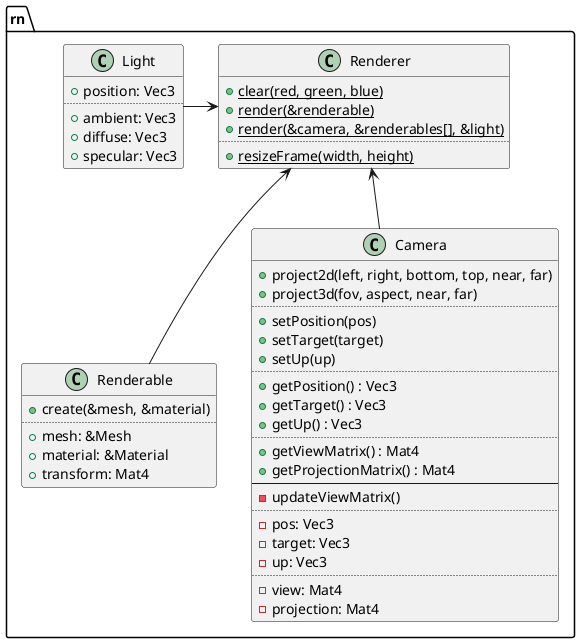 @startuml
set separator ::

class rn::Renderable {
	+create(&mesh, &material)
	..
	+mesh: &Mesh
	+material: &Material
	+transform: Mat4
}

class rn::Camera {
	+project2d(left, right, bottom, top, near, far)
	+project3d(fov, aspect, near, far)
	..
	+setPosition(pos)
	+setTarget(target)
	+setUp(up)
	..
	+getPosition() : Vec3
	+getTarget() : Vec3
	+getUp() : Vec3
	..
	+getViewMatrix() : Mat4
	+getProjectionMatrix() : Mat4
	--
	-updateViewMatrix()
	..
	-pos: Vec3
	-target: Vec3
	-up: Vec3
	..
	-view: Mat4
	-projection: Mat4
}

class rn::Light {
	+position: Vec3
	..
	+ambient: Vec3
	+diffuse: Vec3
	+specular: Vec3
}
hide Light methods

class rn::Renderer {
	{static} +clear(red, green, blue)
	{static} +render(&renderable)
	{static} +render(&camera, &renderables[], &light)
	..
	{static} +resizeFrame(width, height)
}
hide Renderer fields

Renderer <-- Camera
Renderer <-- Renderable
Renderer <-left- Light

@enduml

